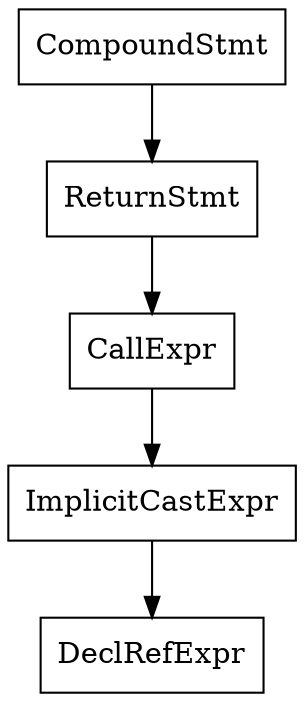 digraph unnamed {

	Node0x55c2a50603a0 [shape=record,label="{CompoundStmt}"];
	Node0x55c2a50603a0 -> Node0x55c2a5060390;
	Node0x55c2a5060390 [shape=record,label="{ReturnStmt}"];
	Node0x55c2a5060390 -> Node0x55c2a5060370;
	Node0x55c2a5060370 [shape=record,label="{CallExpr}"];
	Node0x55c2a5060370 -> Node0x55c2a5060358;
	Node0x55c2a5060358 [shape=record,label="{ImplicitCastExpr}"];
	Node0x55c2a5060358 -> Node0x55c2a50602e0;
	Node0x55c2a50602e0 [shape=record,label="{DeclRefExpr}"];
}
